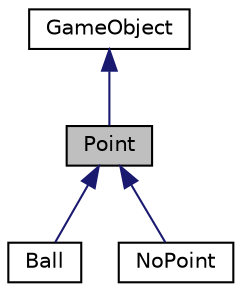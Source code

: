 digraph "Point"
{
 // LATEX_PDF_SIZE
  edge [fontname="Helvetica",fontsize="10",labelfontname="Helvetica",labelfontsize="10"];
  node [fontname="Helvetica",fontsize="10",shape=record];
  Node1 [label="Point",height=0.2,width=0.4,color="black", fillcolor="grey75", style="filled", fontcolor="black",tooltip=" "];
  Node2 -> Node1 [dir="back",color="midnightblue",fontsize="10",style="solid"];
  Node2 [label="GameObject",height=0.2,width=0.4,color="black", fillcolor="white", style="filled",URL="$classGameObject.html",tooltip=" "];
  Node1 -> Node3 [dir="back",color="midnightblue",fontsize="10",style="solid"];
  Node3 [label="Ball",height=0.2,width=0.4,color="black", fillcolor="white", style="filled",URL="$classBall.html",tooltip=" "];
  Node1 -> Node4 [dir="back",color="midnightblue",fontsize="10",style="solid"];
  Node4 [label="NoPoint",height=0.2,width=0.4,color="black", fillcolor="white", style="filled",URL="$structNoPoint.html",tooltip=" "];
}
